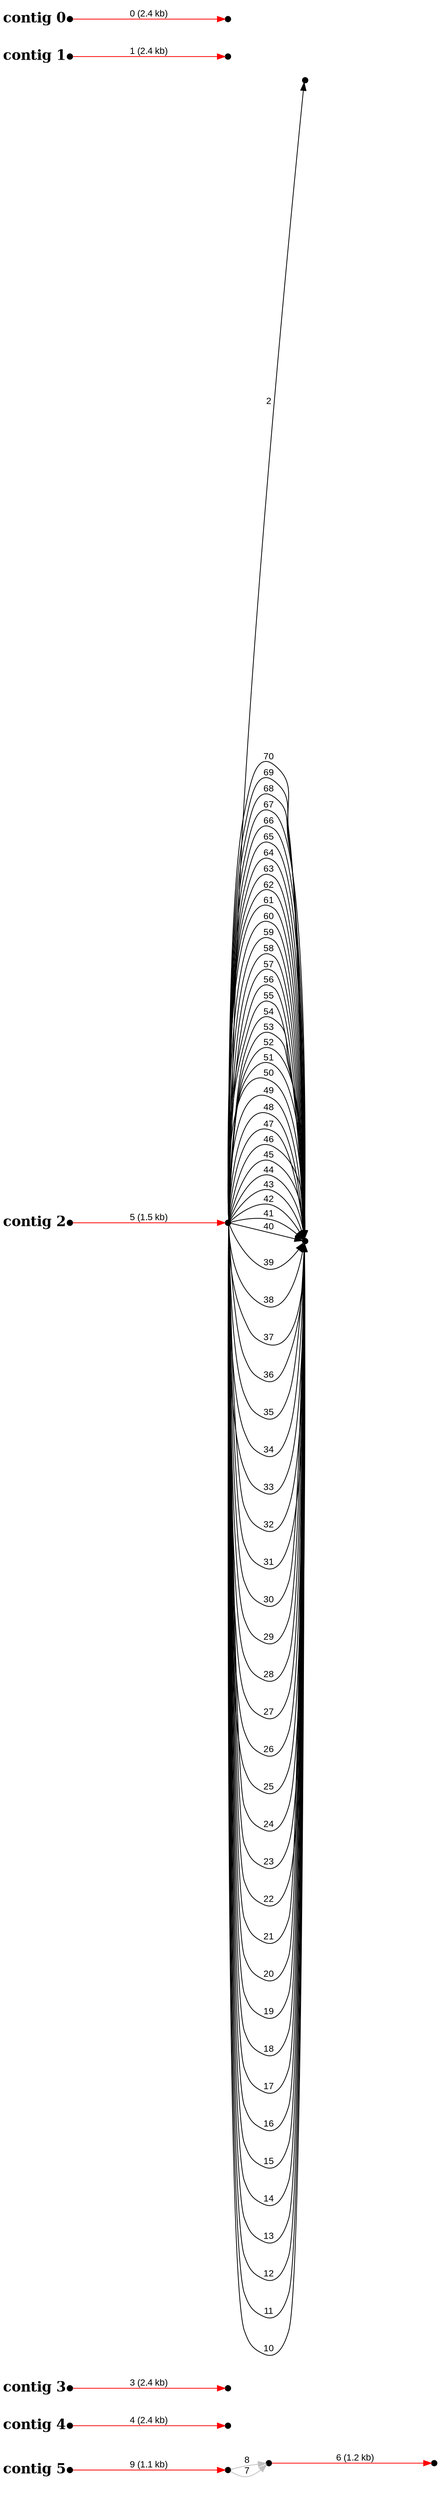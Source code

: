 digraph G {

node [width=0.1,height=0.1,fontsize=10,shape=point];
edge [fontsize=12,penwidth=1,arrowsize=1,fontname=Arial];
margin=1.0;
rankdir=LR;
labeljust=l;
margin=0;

subgraph cluster5 {
color=white;
13 -> 12 [minlen=4,color=red,label="6 (1.2 kb)"];
14 -> 13 [minlen=1,color=gray,label="7"];
14 -> 13 [minlen=1,color=gray,label="8"];
15 -> 14 [minlen=4,color=red,label="9 (1.1 kb)",taillabel="contig 5",labelangle=180,weight=10000,labeldistance=5,labelfontsize=18,labelfontname="Times-Bold"];
}

subgraph cluster4 {
color=white;
8 -> 9 [minlen=4,color=red,label="4 (2.4 kb)",taillabel="contig 4",labelangle=180,weight=10000,labeldistance=5,labelfontsize=18,labelfontname="Times-Bold"];
}

subgraph cluster3 {
color=white;
7 -> 6 [minlen=4,color=red,label="3 (2.4 kb)",taillabel="contig 3",labelangle=180,weight=10000,labeldistance=5,labelfontsize=18,labelfontname="Times-Bold"];
}

subgraph cluster2 {
color=white;
10 -> 11 [minlen=4,color=red,label="5 (1.5 kb)",taillabel="contig 2",labelangle=180,weight=10000,labeldistance=5,labelfontsize=18,labelfontname="Times-Bold"];
11 -> 4 [minlen=2,color=black,label="10"];
11 -> 4 [minlen=2,color=black,label="11"];
11 -> 4 [minlen=2,color=black,label="12"];
11 -> 4 [minlen=2,color=black,label="13"];
11 -> 4 [minlen=2,color=black,label="14"];
11 -> 4 [minlen=2,color=black,label="15"];
11 -> 4 [minlen=2,color=black,label="16"];
11 -> 4 [minlen=2,color=black,label="17"];
11 -> 4 [minlen=2,color=black,label="18"];
11 -> 4 [minlen=2,color=black,label="19"];
11 -> 4 [minlen=2,color=black,label="20"];
11 -> 4 [minlen=2,color=black,label="21"];
11 -> 4 [minlen=2,color=black,label="22"];
11 -> 4 [minlen=2,color=black,label="23"];
11 -> 4 [minlen=2,color=black,label="24"];
11 -> 4 [minlen=2,color=black,label="25"];
11 -> 4 [minlen=2,color=black,label="26"];
11 -> 4 [minlen=2,color=black,label="27"];
11 -> 4 [minlen=2,color=black,label="28"];
11 -> 4 [minlen=2,color=black,label="29"];
11 -> 4 [minlen=2,color=black,label="30"];
11 -> 4 [minlen=2,color=black,label="31"];
11 -> 4 [minlen=2,color=black,label="32"];
11 -> 4 [minlen=2,color=black,label="33"];
11 -> 4 [minlen=2,color=black,label="34"];
11 -> 4 [minlen=2,color=black,label="35"];
11 -> 4 [minlen=2,color=black,label="36"];
11 -> 4 [minlen=2,color=black,label="37"];
11 -> 4 [minlen=2,color=black,label="38"];
11 -> 4 [minlen=2,color=black,label="39"];
11 -> 4 [minlen=2,color=black,label="40"];
11 -> 4 [minlen=2,color=black,label="41"];
11 -> 4 [minlen=2,color=black,label="42"];
11 -> 4 [minlen=2,color=black,label="43"];
11 -> 4 [minlen=2,color=black,label="44"];
11 -> 4 [minlen=2,color=black,label="45"];
11 -> 4 [minlen=2,color=black,label="46"];
11 -> 4 [minlen=2,color=black,label="47"];
11 -> 4 [minlen=2,color=black,label="48"];
11 -> 4 [minlen=2,color=black,label="49"];
11 -> 4 [minlen=2,color=black,label="50"];
11 -> 4 [minlen=2,color=black,label="51"];
11 -> 4 [minlen=2,color=black,label="52"];
11 -> 4 [minlen=2,color=black,label="53"];
11 -> 4 [minlen=2,color=black,label="54"];
11 -> 4 [minlen=2,color=black,label="55"];
11 -> 4 [minlen=2,color=black,label="56"];
11 -> 4 [minlen=2,color=black,label="57"];
11 -> 4 [minlen=2,color=black,label="58"];
11 -> 4 [minlen=2,color=black,label="59"];
11 -> 4 [minlen=2,color=black,label="60"];
11 -> 4 [minlen=2,color=black,label="61"];
11 -> 4 [minlen=2,color=black,label="62"];
11 -> 4 [minlen=2,color=black,label="63"];
11 -> 4 [minlen=2,color=black,label="64"];
11 -> 4 [minlen=2,color=black,label="65"];
11 -> 4 [minlen=2,color=black,label="66"];
11 -> 4 [minlen=2,color=black,label="67"];
11 -> 4 [minlen=2,color=black,label="68"];
11 -> 4 [minlen=2,color=black,label="69"];
11 -> 4 [minlen=2,color=black,label="70"];
11 -> 5 [minlen=2,color=black,label="2"];
}

subgraph cluster1 {
color=white;
3 -> 2 [minlen=4,color=red,label="1 (2.4 kb)",taillabel="contig 1",labelangle=180,weight=10000,labeldistance=5,labelfontsize=18,labelfontname="Times-Bold"];
}

subgraph cluster0 {
color=white;
1 -> 0 [minlen=4,color=red,label="0 (2.4 kb)",taillabel="contig 0",labelangle=180,weight=10000,labeldistance=5,labelfontsize=18,labelfontname="Times-Bold"];
}

}
#done
